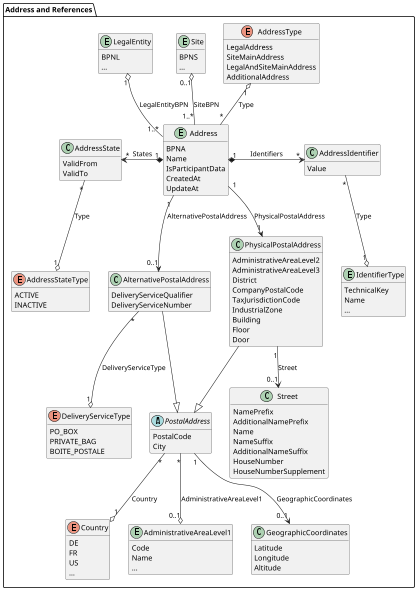 @startuml address

skinparam dpi 50

package "Address and References" {
  entity LegalEntity {
    BPNL
    ...
  }
  
  entity Site {
    BPNS
    ...
  }
  
  entity Address {
    BPNA
    Name
    IsParticipantData
    CreatedAt
    UpdateAt
  }

  enum AddressType {
    LegalAddress
    SiteMainAddress
    LegalAndSiteMainAddress
    AdditionalAddress
  }

  class AddressState {
    ValidFrom
    ValidTo
  }

  enum AddressStateType{
    ACTIVE
    INACTIVE
  }

  class AddressIdentifier{
    Value
  }

  entity IdentifierType {
    TechnicalKey
    Name
    ...
  }

  class AlternativePostalAddress{
    DeliveryServiceQualifier
    DeliveryServiceNumber
  }

  enum DeliveryServiceType {
    PO_BOX
    PRIVATE_BAG
    BOITE_POSTALE
  }

  class PhysicalPostalAddress{
    AdministrativeAreaLevel2
    AdministrativeAreaLevel3
    District
    CompanyPostalCode
    TaxJurisdictionCode
    IndustrialZone
    Building
    Floor
    Door 
  }

  abstract class PostalAddress{
    PostalCode
    City
  }

  enum Country {
    DE
    FR
    US
    ...
  }

  entity AdministrativeAreaLevel1{
    Code
    Name
    ...
  }

  class GeographicCoordinates {
    Latitude
    Longitude
    Altitude
  }

  class Street {
    NamePrefix
    AdditionalNamePrefix
    Name
    NameSuffix
    AdditionalNameSuffix
    HouseNumber
    HouseNumberSupplement
  }

  ' not standardized yet
  ' class ConfidenceCriteria {
  '   SharedByOwner
  '   CheckedByExternalSource
  '   NumberOfSharingMembers
  '   LastConfidenceCheckAt
  '   NextConfidenceCheckAt
  '   ConfidenceLevel
  ' }

  ' not implemented / standardized yet
  ' class AddressScriptVariant {
  '   Name
  ' }

  ' enum ScriptCode {
  '   Arab
  '   Cyrl
  '   Hans
  '   Jpan
  '   Latn
  '   ...
  ' }

  Address "1..*" -u-o "1" LegalEntity : LegalEntityBPN
  Address "1..*" -u-o "0..1" Site: SiteBPN

  Address "*" -u-o "1" AddressType : Type

  Address "1" *-l-> "*" AddressState : States
  AddressState "*" -d-o "1" AddressStateType : Type

  Address "1" *-r-> "*" AddressIdentifier : Identifiers
  AddressIdentifier "*" -d-o "1" IdentifierType : Type
  
  Address "1" -d-> "0..1" AlternativePostalAddress : AlternativePostalAddress
  AlternativePostalAddress "*" -d-o "1" DeliveryServiceType : DeliveryServiceType
  AlternativePostalAddress -d-|> PostalAddress
  
  Address "1" -d-> "1" PhysicalPostalAddress : PhysicalPostalAddress
  PhysicalPostalAddress "1" -d-> "0..1" Street : Street
  PhysicalPostalAddress -d-|> PostalAddress
  
  PostalAddress "*" -d-o "1" Country : Country
  PostalAddress "*" -d-o "0..1" AdministrativeAreaLevel1 : AdministrativeAreaLevel1
  PostalAddress "1" -d-> "0..1" GeographicCoordinates : GeographicCoordinates

  ' not standardized yet
  ' Address "1" -u-> "1" ConfidenceCriteria : ConfidenceCriteria

  ' not implemented / standardized yet
  ' Address "1" *--> "*" AddressScriptVariant : ScriptVariants
  ' AddressScriptVariant "*" --o "1" ScriptCode : ScriptCode
  ' AddressScriptVariant "1" -d-> "1" PhysicalPostalAddress : PhysicalPostalAddress
  ' AddressScriptVariant "1" -d-> "0..1" AlternativePostalAddress : AlternativePostalAddress
}

hide methods
@enduml
